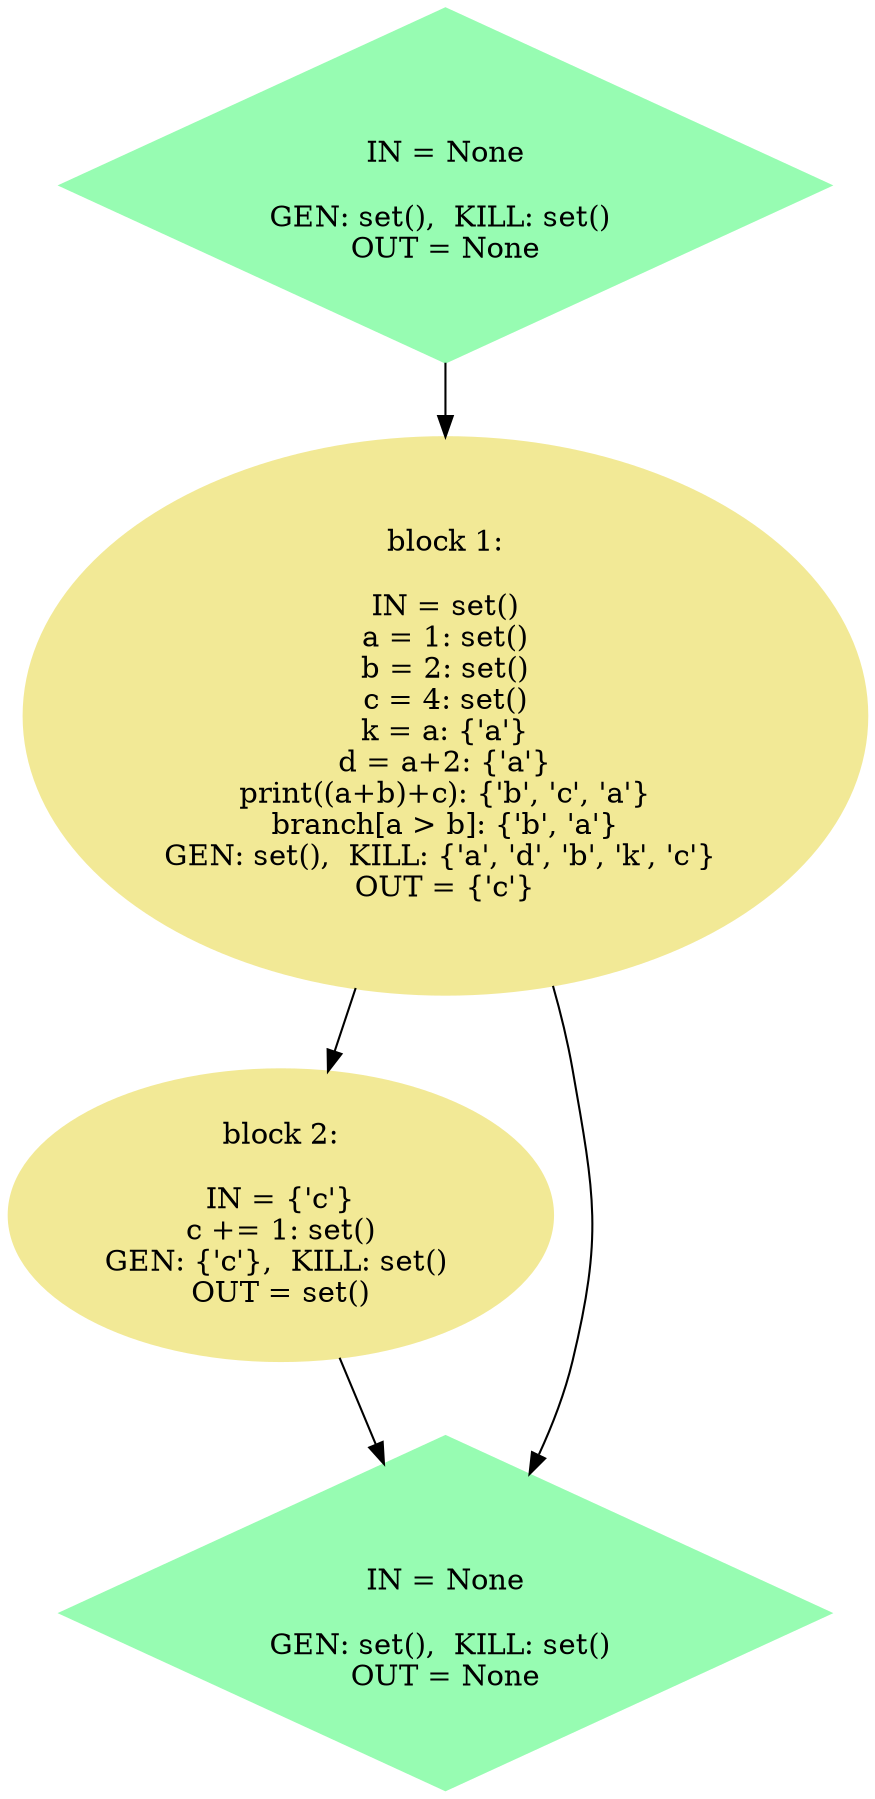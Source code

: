 // CFG
digraph {
	node [color="#97fcb2" shape=diamond style=filled]
	0 [label="
IN = None

GEN: set(),  KILL: set() 
OUT = None"]
	node [color="#f2e996" shape=ellipse style=filled]
	1 [label="block 1:

IN = set()
a = 1: set()
b = 2: set()
c = 4: set()
k = a: {'a'}
d = a+2: {'a'}
print((a+b)+c): {'b', 'c', 'a'}
branch[a > b]: {'b', 'a'}
GEN: set(),  KILL: {'a', 'd', 'b', 'k', 'c'} 
OUT = {'c'}"]
	node [color="#f2e996" shape=ellipse style=filled]
	2 [label="block 2:

IN = {'c'}
c += 1: set()
GEN: {'c'},  KILL: set() 
OUT = set()"]
	node [color="#f2e996" shape=ellipse style=filled]
	node [color="#97fcb2" shape=diamond style=filled]
	3 [label="
IN = None

GEN: set(),  KILL: set() 
OUT = None"]
	node [color="#f2e996" shape=ellipse style=filled]
	0 -> 1
	1 -> 2
	1 -> 3
	2 -> 3
}
